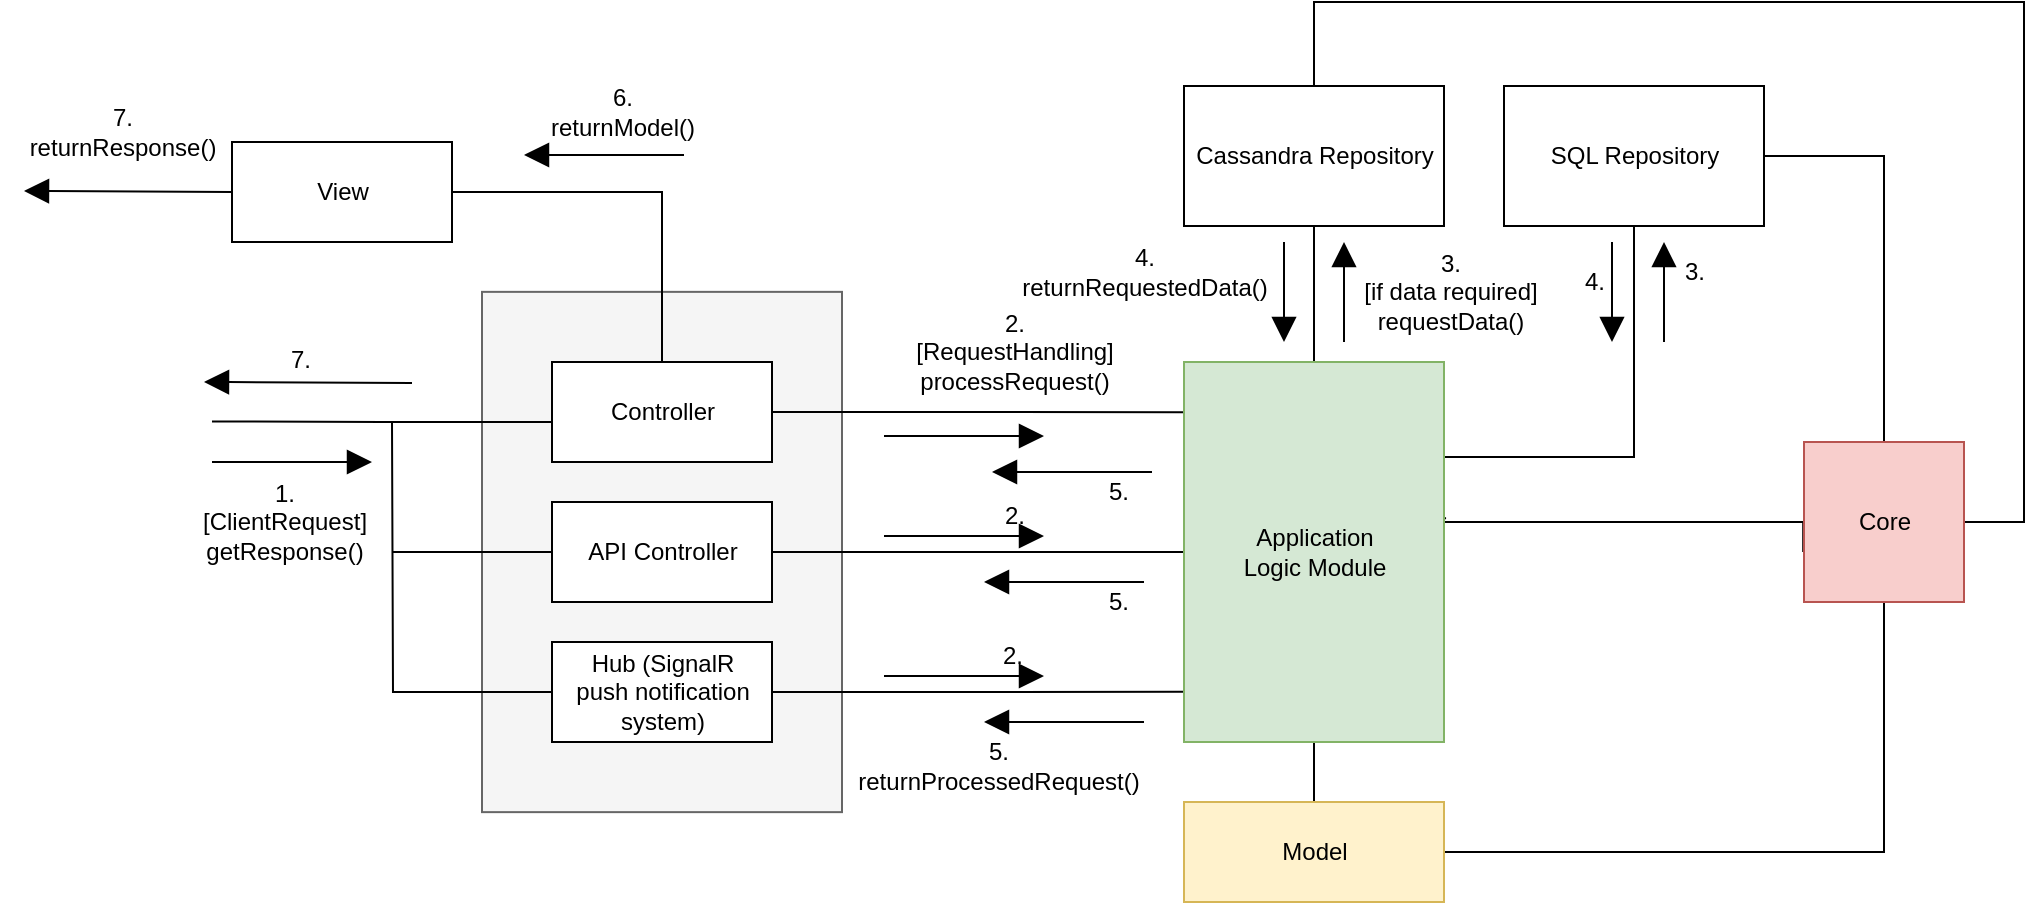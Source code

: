 <mxfile version="12.4.9" type="device"><diagram id="04vPOjAJPhElB2uceswn" name="Page-1"><mxGraphModel dx="1851" dy="1730" grid="1" gridSize="10" guides="1" tooltips="1" connect="1" arrows="1" fold="1" page="1" pageScale="1" pageWidth="827" pageHeight="1169" math="0" shadow="0"><root><mxCell id="0"/><mxCell id="1" parent="0"/><mxCell id="MsvtIZEtKyDef6mCxS-_-30" value="" style="html=1;fillColor=#f5f5f5;strokeColor=#666666;fontColor=#333333;labelPosition=center;verticalLabelPosition=middle;align=center;verticalAlign=top;" vertex="1" parent="1"><mxGeometry x="19" y="44.93" width="180" height="260.14" as="geometry"/></mxCell><mxCell id="MsvtIZEtKyDef6mCxS-_-14" style="edgeStyle=orthogonalEdgeStyle;rounded=0;orthogonalLoop=1;jettySize=auto;html=1;exitX=1;exitY=0.5;exitDx=0;exitDy=0;entryX=-0.003;entryY=0.132;entryDx=0;entryDy=0;entryPerimeter=0;endArrow=none;endFill=0;" edge="1" parent="1" source="MsvtIZEtKyDef6mCxS-_-1" target="MsvtIZEtKyDef6mCxS-_-4"><mxGeometry relative="1" as="geometry"/></mxCell><mxCell id="MsvtIZEtKyDef6mCxS-_-27" style="edgeStyle=orthogonalEdgeStyle;rounded=0;orthogonalLoop=1;jettySize=auto;html=1;exitX=0;exitY=0.5;exitDx=0;exitDy=0;endArrow=none;endFill=0;" edge="1" parent="1"><mxGeometry relative="1" as="geometry"><mxPoint x="-116" y="109.69" as="targetPoint"/><mxPoint x="54.095" y="109.952" as="sourcePoint"/><Array as="points"><mxPoint x="-31" y="109"/></Array></mxGeometry></mxCell><mxCell id="MsvtIZEtKyDef6mCxS-_-1" value="Controller" style="html=1;" vertex="1" parent="1"><mxGeometry x="54" y="80" width="110" height="50" as="geometry"/></mxCell><mxCell id="MsvtIZEtKyDef6mCxS-_-11" value="" style="edgeStyle=orthogonalEdgeStyle;rounded=0;orthogonalLoop=1;jettySize=auto;html=1;endArrow=none;endFill=0;" edge="1" parent="1" source="MsvtIZEtKyDef6mCxS-_-2" target="MsvtIZEtKyDef6mCxS-_-4"><mxGeometry relative="1" as="geometry"/></mxCell><mxCell id="MsvtIZEtKyDef6mCxS-_-28" style="edgeStyle=orthogonalEdgeStyle;rounded=0;orthogonalLoop=1;jettySize=auto;html=1;exitX=0;exitY=0.5;exitDx=0;exitDy=0;endArrow=none;endFill=0;" edge="1" parent="1" source="MsvtIZEtKyDef6mCxS-_-2"><mxGeometry relative="1" as="geometry"><mxPoint x="-26" y="174.952" as="targetPoint"/></mxGeometry></mxCell><mxCell id="MsvtIZEtKyDef6mCxS-_-2" value="API Controller" style="html=1;" vertex="1" parent="1"><mxGeometry x="54" y="150" width="110" height="50" as="geometry"/></mxCell><mxCell id="MsvtIZEtKyDef6mCxS-_-13" style="edgeStyle=orthogonalEdgeStyle;rounded=0;orthogonalLoop=1;jettySize=auto;html=1;exitX=1;exitY=0.5;exitDx=0;exitDy=0;entryX=-0.003;entryY=0.868;entryDx=0;entryDy=0;entryPerimeter=0;endArrow=none;endFill=0;" edge="1" parent="1" source="MsvtIZEtKyDef6mCxS-_-3" target="MsvtIZEtKyDef6mCxS-_-4"><mxGeometry relative="1" as="geometry"/></mxCell><mxCell id="MsvtIZEtKyDef6mCxS-_-26" style="edgeStyle=orthogonalEdgeStyle;rounded=0;orthogonalLoop=1;jettySize=auto;html=1;exitX=0;exitY=0.5;exitDx=0;exitDy=0;endArrow=none;endFill=0;" edge="1" parent="1" source="MsvtIZEtKyDef6mCxS-_-3"><mxGeometry relative="1" as="geometry"><mxPoint x="-26" y="110" as="targetPoint"/></mxGeometry></mxCell><mxCell id="MsvtIZEtKyDef6mCxS-_-3" value="&lt;div&gt;Hub (SignalR &lt;br&gt;&lt;/div&gt;&lt;div&gt;push notification&lt;/div&gt;&lt;div&gt;system)&lt;/div&gt;" style="html=1;" vertex="1" parent="1"><mxGeometry x="54" y="220" width="110" height="50" as="geometry"/></mxCell><mxCell id="MsvtIZEtKyDef6mCxS-_-15" style="edgeStyle=orthogonalEdgeStyle;rounded=0;orthogonalLoop=1;jettySize=auto;html=1;exitX=0.5;exitY=0;exitDx=0;exitDy=0;entryX=0.5;entryY=1;entryDx=0;entryDy=0;endArrow=none;endFill=0;" edge="1" parent="1" source="MsvtIZEtKyDef6mCxS-_-4" target="MsvtIZEtKyDef6mCxS-_-5"><mxGeometry relative="1" as="geometry"/></mxCell><mxCell id="MsvtIZEtKyDef6mCxS-_-18" style="edgeStyle=orthogonalEdgeStyle;rounded=0;orthogonalLoop=1;jettySize=auto;html=1;exitX=0.5;exitY=1;exitDx=0;exitDy=0;entryX=0.5;entryY=0;entryDx=0;entryDy=0;endArrow=none;endFill=0;" edge="1" parent="1" source="MsvtIZEtKyDef6mCxS-_-4" target="MsvtIZEtKyDef6mCxS-_-7"><mxGeometry relative="1" as="geometry"/></mxCell><mxCell id="MsvtIZEtKyDef6mCxS-_-20" style="edgeStyle=orthogonalEdgeStyle;rounded=0;orthogonalLoop=1;jettySize=auto;html=1;exitX=1.008;exitY=0.411;exitDx=0;exitDy=0;entryX=-0.005;entryY=0.688;entryDx=0;entryDy=0;entryPerimeter=0;endArrow=none;endFill=0;exitPerimeter=0;" edge="1" parent="1" source="MsvtIZEtKyDef6mCxS-_-4" target="MsvtIZEtKyDef6mCxS-_-8"><mxGeometry relative="1" as="geometry"><Array as="points"><mxPoint x="500" y="158"/><mxPoint x="500" y="160"/><mxPoint x="680" y="160"/></Array></mxGeometry></mxCell><mxCell id="MsvtIZEtKyDef6mCxS-_-29" style="edgeStyle=orthogonalEdgeStyle;rounded=0;orthogonalLoop=1;jettySize=auto;html=1;exitX=1;exitY=0.25;exitDx=0;exitDy=0;entryX=0.5;entryY=1;entryDx=0;entryDy=0;endArrow=none;endFill=0;" edge="1" parent="1" source="MsvtIZEtKyDef6mCxS-_-4" target="MsvtIZEtKyDef6mCxS-_-6"><mxGeometry relative="1" as="geometry"/></mxCell><mxCell id="MsvtIZEtKyDef6mCxS-_-4" value="&lt;div&gt;Application&lt;/div&gt;&lt;div&gt;Logic Module&lt;br&gt;&lt;/div&gt;" style="html=1;fillColor=#d5e8d4;strokeColor=#82b366;" vertex="1" parent="1"><mxGeometry x="370" y="80" width="130" height="190" as="geometry"/></mxCell><mxCell id="MsvtIZEtKyDef6mCxS-_-21" style="edgeStyle=orthogonalEdgeStyle;rounded=0;orthogonalLoop=1;jettySize=auto;html=1;exitX=0.5;exitY=0;exitDx=0;exitDy=0;entryX=1;entryY=0.5;entryDx=0;entryDy=0;endArrow=none;endFill=0;" edge="1" parent="1" source="MsvtIZEtKyDef6mCxS-_-5" target="MsvtIZEtKyDef6mCxS-_-8"><mxGeometry relative="1" as="geometry"><Array as="points"><mxPoint x="435" y="-100"/><mxPoint x="790" y="-100"/><mxPoint x="790" y="160"/></Array></mxGeometry></mxCell><mxCell id="MsvtIZEtKyDef6mCxS-_-5" value="Cassandra Repository" style="html=1;" vertex="1" parent="1"><mxGeometry x="370" y="-58" width="130" height="70" as="geometry"/></mxCell><mxCell id="MsvtIZEtKyDef6mCxS-_-22" style="edgeStyle=orthogonalEdgeStyle;rounded=0;orthogonalLoop=1;jettySize=auto;html=1;exitX=1;exitY=0.5;exitDx=0;exitDy=0;entryX=0.5;entryY=0;entryDx=0;entryDy=0;endArrow=none;endFill=0;" edge="1" parent="1" source="MsvtIZEtKyDef6mCxS-_-6" target="MsvtIZEtKyDef6mCxS-_-8"><mxGeometry relative="1" as="geometry"><Array as="points"><mxPoint x="720" y="-23"/></Array></mxGeometry></mxCell><mxCell id="MsvtIZEtKyDef6mCxS-_-6" value="SQL Repository" style="html=1;" vertex="1" parent="1"><mxGeometry x="530" y="-58" width="130" height="70" as="geometry"/></mxCell><mxCell id="MsvtIZEtKyDef6mCxS-_-23" style="edgeStyle=orthogonalEdgeStyle;rounded=0;orthogonalLoop=1;jettySize=auto;html=1;exitX=1;exitY=0.5;exitDx=0;exitDy=0;entryX=0.5;entryY=1;entryDx=0;entryDy=0;endArrow=none;endFill=0;" edge="1" parent="1" source="MsvtIZEtKyDef6mCxS-_-7" target="MsvtIZEtKyDef6mCxS-_-8"><mxGeometry relative="1" as="geometry"/></mxCell><mxCell id="MsvtIZEtKyDef6mCxS-_-7" value="Model" style="html=1;fillColor=#fff2cc;strokeColor=#d6b656;" vertex="1" parent="1"><mxGeometry x="370" y="300" width="130" height="50" as="geometry"/></mxCell><mxCell id="MsvtIZEtKyDef6mCxS-_-8" value="Core" style="html=1;fillColor=#f8cecc;strokeColor=#b85450;" vertex="1" parent="1"><mxGeometry x="680" y="120" width="80" height="80" as="geometry"/></mxCell><mxCell id="MsvtIZEtKyDef6mCxS-_-24" style="edgeStyle=orthogonalEdgeStyle;rounded=0;orthogonalLoop=1;jettySize=auto;html=1;exitX=1;exitY=0.5;exitDx=0;exitDy=0;entryX=0.5;entryY=0;entryDx=0;entryDy=0;endArrow=none;endFill=0;" edge="1" parent="1" source="MsvtIZEtKyDef6mCxS-_-9" target="MsvtIZEtKyDef6mCxS-_-1"><mxGeometry relative="1" as="geometry"/></mxCell><mxCell id="MsvtIZEtKyDef6mCxS-_-9" value="View" style="html=1;" vertex="1" parent="1"><mxGeometry x="-106" y="-30" width="110" height="50" as="geometry"/></mxCell><mxCell id="MsvtIZEtKyDef6mCxS-_-31" value="" style="endArrow=block;endFill=1;endSize=10;html=1;" edge="1" parent="1"><mxGeometry width="160" relative="1" as="geometry"><mxPoint x="-116" y="130" as="sourcePoint"/><mxPoint x="-36" y="130" as="targetPoint"/></mxGeometry></mxCell><mxCell id="MsvtIZEtKyDef6mCxS-_-32" value="1.&lt;div&gt;[ClientRequest]&lt;/div&gt;&lt;div&gt;getResponse()&lt;br&gt;&lt;/div&gt;" style="text;html=1;align=center;verticalAlign=middle;resizable=0;points=[];autosize=1;" vertex="1" parent="1"><mxGeometry x="-130" y="135" width="100" height="50" as="geometry"/></mxCell><mxCell id="MsvtIZEtKyDef6mCxS-_-33" value="" style="endArrow=block;endFill=1;endSize=10;html=1;" edge="1" parent="1"><mxGeometry width="160" relative="1" as="geometry"><mxPoint x="220" y="117" as="sourcePoint"/><mxPoint x="300" y="117" as="targetPoint"/></mxGeometry></mxCell><mxCell id="MsvtIZEtKyDef6mCxS-_-34" value="2.&lt;div&gt;[RequestHandling]&lt;/div&gt;&lt;div&gt;processRequest()&lt;br&gt;&lt;/div&gt;" style="text;html=1;align=center;verticalAlign=middle;resizable=0;points=[];autosize=1;" vertex="1" parent="1"><mxGeometry x="230" y="50" width="110" height="50" as="geometry"/></mxCell><mxCell id="MsvtIZEtKyDef6mCxS-_-35" value="" style="endArrow=block;endFill=1;endSize=10;html=1;" edge="1" parent="1"><mxGeometry width="160" relative="1" as="geometry"><mxPoint x="220" y="167" as="sourcePoint"/><mxPoint x="300" y="167" as="targetPoint"/></mxGeometry></mxCell><mxCell id="MsvtIZEtKyDef6mCxS-_-37" value="2." style="text;html=1;align=center;verticalAlign=middle;resizable=0;points=[];autosize=1;" vertex="1" parent="1"><mxGeometry x="270" y="147" width="30" height="20" as="geometry"/></mxCell><mxCell id="MsvtIZEtKyDef6mCxS-_-38" value="" style="endArrow=block;endFill=1;endSize=10;html=1;" edge="1" parent="1"><mxGeometry width="160" relative="1" as="geometry"><mxPoint x="220" y="237" as="sourcePoint"/><mxPoint x="300" y="237" as="targetPoint"/></mxGeometry></mxCell><mxCell id="MsvtIZEtKyDef6mCxS-_-39" value="2." style="text;html=1;align=center;verticalAlign=middle;resizable=0;points=[];autosize=1;" vertex="1" parent="1"><mxGeometry x="269" y="217" width="30" height="20" as="geometry"/></mxCell><mxCell id="MsvtIZEtKyDef6mCxS-_-40" value="" style="endArrow=block;endFill=1;endSize=10;html=1;" edge="1" parent="1"><mxGeometry width="160" relative="1" as="geometry"><mxPoint x="450" y="70" as="sourcePoint"/><mxPoint x="450" y="20" as="targetPoint"/></mxGeometry></mxCell><mxCell id="MsvtIZEtKyDef6mCxS-_-41" value="&lt;div&gt;3.&lt;/div&gt;&lt;div&gt;[if data required]&lt;br&gt;&lt;/div&gt;&lt;div&gt;requestData()&lt;br&gt;&lt;/div&gt;" style="text;html=1;align=center;verticalAlign=middle;resizable=0;points=[];autosize=1;" vertex="1" parent="1"><mxGeometry x="453" y="20" width="100" height="50" as="geometry"/></mxCell><mxCell id="MsvtIZEtKyDef6mCxS-_-44" value="" style="endArrow=block;endFill=1;endSize=10;html=1;" edge="1" parent="1"><mxGeometry width="160" relative="1" as="geometry"><mxPoint x="610" y="70" as="sourcePoint"/><mxPoint x="610" y="20" as="targetPoint"/></mxGeometry></mxCell><mxCell id="MsvtIZEtKyDef6mCxS-_-45" value="3." style="text;html=1;align=center;verticalAlign=middle;resizable=0;points=[];autosize=1;" vertex="1" parent="1"><mxGeometry x="610" y="24.93" width="30" height="20" as="geometry"/></mxCell><mxCell id="MsvtIZEtKyDef6mCxS-_-51" value="" style="endArrow=block;endFill=1;endSize=10;html=1;" edge="1" parent="1"><mxGeometry width="160" relative="1" as="geometry"><mxPoint x="420" y="20" as="sourcePoint"/><mxPoint x="420" y="70" as="targetPoint"/></mxGeometry></mxCell><mxCell id="MsvtIZEtKyDef6mCxS-_-52" value="&lt;div&gt;4.&lt;/div&gt;&lt;div&gt;returnRequestedData()&lt;br&gt;&lt;/div&gt;" style="text;html=1;align=center;verticalAlign=middle;resizable=0;points=[];autosize=1;" vertex="1" parent="1"><mxGeometry x="280" y="20" width="140" height="30" as="geometry"/></mxCell><mxCell id="MsvtIZEtKyDef6mCxS-_-53" value="" style="endArrow=block;endFill=1;endSize=10;html=1;" edge="1" parent="1"><mxGeometry width="160" relative="1" as="geometry"><mxPoint x="584" y="20" as="sourcePoint"/><mxPoint x="584" y="70" as="targetPoint"/></mxGeometry></mxCell><mxCell id="MsvtIZEtKyDef6mCxS-_-56" value="4." style="text;html=1;align=center;verticalAlign=middle;resizable=0;points=[];autosize=1;" vertex="1" parent="1"><mxGeometry x="560" y="30" width="30" height="20" as="geometry"/></mxCell><mxCell id="MsvtIZEtKyDef6mCxS-_-57" value="" style="endArrow=block;endFill=1;endSize=10;html=1;" edge="1" parent="1"><mxGeometry width="160" relative="1" as="geometry"><mxPoint x="350" y="260" as="sourcePoint"/><mxPoint x="270" y="260" as="targetPoint"/></mxGeometry></mxCell><mxCell id="MsvtIZEtKyDef6mCxS-_-58" value="" style="endArrow=block;endFill=1;endSize=10;html=1;" edge="1" parent="1"><mxGeometry width="160" relative="1" as="geometry"><mxPoint x="350" y="190" as="sourcePoint"/><mxPoint x="270" y="190" as="targetPoint"/></mxGeometry></mxCell><mxCell id="MsvtIZEtKyDef6mCxS-_-59" value="" style="endArrow=block;endFill=1;endSize=10;html=1;" edge="1" parent="1"><mxGeometry width="160" relative="1" as="geometry"><mxPoint x="354" y="135" as="sourcePoint"/><mxPoint x="274" y="135" as="targetPoint"/></mxGeometry></mxCell><mxCell id="MsvtIZEtKyDef6mCxS-_-60" value="&lt;div&gt;5.&lt;/div&gt;&lt;div&gt;returnProcessedRequest()&lt;br&gt;&lt;/div&gt;" style="text;html=1;align=center;verticalAlign=middle;resizable=0;points=[];autosize=1;" vertex="1" parent="1"><mxGeometry x="202" y="267" width="150" height="30" as="geometry"/></mxCell><mxCell id="MsvtIZEtKyDef6mCxS-_-61" value="5." style="text;html=1;align=center;verticalAlign=middle;resizable=0;points=[];autosize=1;" vertex="1" parent="1"><mxGeometry x="322" y="190" width="30" height="20" as="geometry"/></mxCell><mxCell id="MsvtIZEtKyDef6mCxS-_-62" value="5." style="text;html=1;align=center;verticalAlign=middle;resizable=0;points=[];autosize=1;" vertex="1" parent="1"><mxGeometry x="322" y="135" width="30" height="20" as="geometry"/></mxCell><mxCell id="MsvtIZEtKyDef6mCxS-_-63" value="" style="endArrow=block;endFill=1;endSize=10;html=1;" edge="1" parent="1"><mxGeometry width="160" relative="1" as="geometry"><mxPoint x="120" y="-23.5" as="sourcePoint"/><mxPoint x="40" y="-23.5" as="targetPoint"/></mxGeometry></mxCell><mxCell id="MsvtIZEtKyDef6mCxS-_-64" value="&lt;div&gt;6.&lt;/div&gt;&lt;div&gt;returnModel()&lt;br&gt;&lt;/div&gt;" style="text;html=1;align=center;verticalAlign=middle;resizable=0;points=[];autosize=1;" vertex="1" parent="1"><mxGeometry x="49" y="-60" width="80" height="30" as="geometry"/></mxCell><mxCell id="MsvtIZEtKyDef6mCxS-_-65" value="" style="endArrow=block;endFill=1;endSize=10;html=1;exitX=0;exitY=0.5;exitDx=0;exitDy=0;" edge="1" parent="1" source="MsvtIZEtKyDef6mCxS-_-9"><mxGeometry width="160" relative="1" as="geometry"><mxPoint x="-130" y="-5.5" as="sourcePoint"/><mxPoint x="-210" y="-5.5" as="targetPoint"/></mxGeometry></mxCell><mxCell id="MsvtIZEtKyDef6mCxS-_-66" value="&lt;div&gt;7.&lt;/div&gt;&lt;div&gt;returnResponse()&lt;br&gt;&lt;/div&gt;" style="text;html=1;align=center;verticalAlign=middle;resizable=0;points=[];autosize=1;" vertex="1" parent="1"><mxGeometry x="-216" y="-50" width="110" height="30" as="geometry"/></mxCell><mxCell id="MsvtIZEtKyDef6mCxS-_-67" value="" style="endArrow=block;endFill=1;endSize=10;html=1;exitX=0;exitY=0.5;exitDx=0;exitDy=0;" edge="1" parent="1"><mxGeometry width="160" relative="1" as="geometry"><mxPoint x="-16" y="90.5" as="sourcePoint"/><mxPoint x="-120" y="90" as="targetPoint"/></mxGeometry></mxCell><mxCell id="MsvtIZEtKyDef6mCxS-_-68" value="7." style="text;html=1;align=center;verticalAlign=middle;resizable=0;points=[];autosize=1;" vertex="1" parent="1"><mxGeometry x="-87" y="69" width="30" height="20" as="geometry"/></mxCell></root></mxGraphModel></diagram></mxfile>